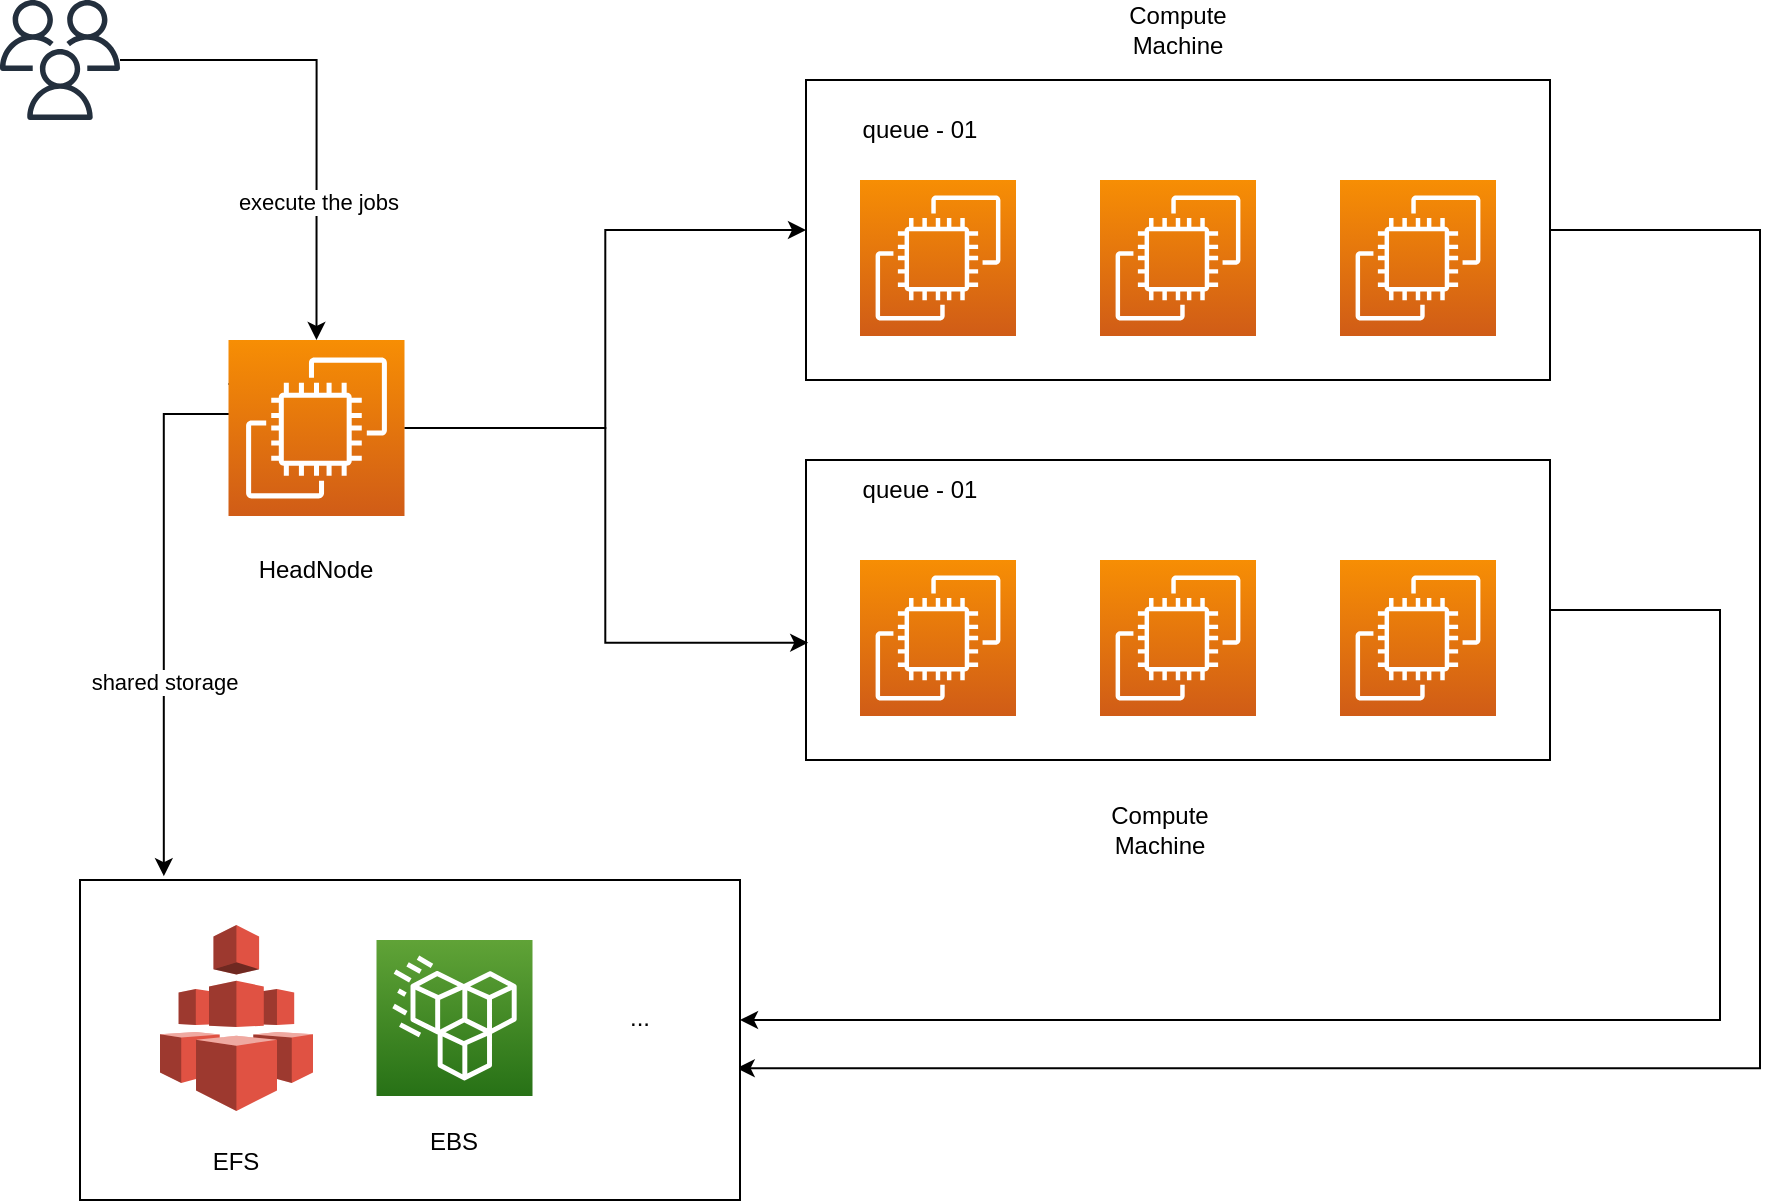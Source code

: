 <mxfile version="21.6.2" type="github">
  <diagram name="Page-1" id="zKxnm1Zu4b5OU08ozf7c">
    <mxGraphModel dx="1116" dy="943" grid="1" gridSize="10" guides="1" tooltips="1" connect="1" arrows="1" fold="1" page="1" pageScale="1" pageWidth="850" pageHeight="1100" math="0" shadow="0">
      <root>
        <mxCell id="0" />
        <mxCell id="1" parent="0" />
        <mxCell id="YsSx6Xcz3rXyTNoQ9fx8-36" style="edgeStyle=orthogonalEdgeStyle;rounded=0;orthogonalLoop=1;jettySize=auto;html=1;" edge="1" parent="1" source="YsSx6Xcz3rXyTNoQ9fx8-28" target="YsSx6Xcz3rXyTNoQ9fx8-11">
          <mxGeometry relative="1" as="geometry">
            <mxPoint x="570" y="610" as="targetPoint" />
            <Array as="points">
              <mxPoint x="950" y="395" />
              <mxPoint x="950" y="600" />
            </Array>
          </mxGeometry>
        </mxCell>
        <mxCell id="YsSx6Xcz3rXyTNoQ9fx8-28" value="" style="rounded=0;whiteSpace=wrap;html=1;" vertex="1" parent="1">
          <mxGeometry x="493" y="320" width="372" height="150" as="geometry" />
        </mxCell>
        <mxCell id="YsSx6Xcz3rXyTNoQ9fx8-35" style="edgeStyle=orthogonalEdgeStyle;rounded=0;orthogonalLoop=1;jettySize=auto;html=1;entryX=0.995;entryY=0.588;entryDx=0;entryDy=0;entryPerimeter=0;" edge="1" parent="1" source="YsSx6Xcz3rXyTNoQ9fx8-27" target="YsSx6Xcz3rXyTNoQ9fx8-11">
          <mxGeometry relative="1" as="geometry">
            <Array as="points">
              <mxPoint x="970" y="205" />
              <mxPoint x="970" y="624" />
            </Array>
          </mxGeometry>
        </mxCell>
        <mxCell id="YsSx6Xcz3rXyTNoQ9fx8-27" value="" style="rounded=0;whiteSpace=wrap;html=1;" vertex="1" parent="1">
          <mxGeometry x="493" y="130" width="372" height="150" as="geometry" />
        </mxCell>
        <mxCell id="YsSx6Xcz3rXyTNoQ9fx8-14" style="edgeStyle=orthogonalEdgeStyle;rounded=0;orthogonalLoop=1;jettySize=auto;html=1;entryX=0.127;entryY=-0.012;entryDx=0;entryDy=0;entryPerimeter=0;exitX=0;exitY=0.25;exitDx=0;exitDy=0;exitPerimeter=0;" edge="1" parent="1" source="YsSx6Xcz3rXyTNoQ9fx8-18" target="YsSx6Xcz3rXyTNoQ9fx8-11">
          <mxGeometry relative="1" as="geometry">
            <mxPoint x="210" y="296.571" as="sourcePoint" />
            <Array as="points">
              <mxPoint x="240" y="297" />
              <mxPoint x="172" y="297" />
            </Array>
          </mxGeometry>
        </mxCell>
        <mxCell id="YsSx6Xcz3rXyTNoQ9fx8-15" value="shared storage" style="edgeLabel;html=1;align=center;verticalAlign=middle;resizable=0;points=[];" vertex="1" connectable="0" parent="YsSx6Xcz3rXyTNoQ9fx8-14">
          <mxGeometry x="0.443" relative="1" as="geometry">
            <mxPoint as="offset" />
          </mxGeometry>
        </mxCell>
        <mxCell id="YsSx6Xcz3rXyTNoQ9fx8-2" value="HeadNode" style="text;html=1;strokeColor=none;fillColor=none;align=center;verticalAlign=middle;whiteSpace=wrap;rounded=0;" vertex="1" parent="1">
          <mxGeometry x="218.25" y="360" width="60" height="30" as="geometry" />
        </mxCell>
        <mxCell id="YsSx6Xcz3rXyTNoQ9fx8-16" style="edgeStyle=orthogonalEdgeStyle;rounded=0;orthogonalLoop=1;jettySize=auto;html=1;entryX=0.5;entryY=0;entryDx=0;entryDy=0;entryPerimeter=0;" edge="1" parent="1" source="YsSx6Xcz3rXyTNoQ9fx8-3" target="YsSx6Xcz3rXyTNoQ9fx8-18">
          <mxGeometry relative="1" as="geometry">
            <mxPoint x="248.286" y="250" as="targetPoint" />
          </mxGeometry>
        </mxCell>
        <mxCell id="YsSx6Xcz3rXyTNoQ9fx8-17" value="execute the jobs" style="edgeLabel;html=1;align=center;verticalAlign=middle;resizable=0;points=[];" vertex="1" connectable="0" parent="YsSx6Xcz3rXyTNoQ9fx8-16">
          <mxGeometry x="0.144" y="2" relative="1" as="geometry">
            <mxPoint x="-2" y="33" as="offset" />
          </mxGeometry>
        </mxCell>
        <mxCell id="YsSx6Xcz3rXyTNoQ9fx8-3" value="" style="sketch=0;outlineConnect=0;fontColor=#232F3E;gradientColor=none;fillColor=#232F3D;strokeColor=none;dashed=0;verticalLabelPosition=bottom;verticalAlign=top;align=center;html=1;fontSize=12;fontStyle=0;aspect=fixed;pointerEvents=1;shape=mxgraph.aws4.users;" vertex="1" parent="1">
          <mxGeometry x="90" y="90" width="60" height="60" as="geometry" />
        </mxCell>
        <mxCell id="YsSx6Xcz3rXyTNoQ9fx8-13" value="" style="group" vertex="1" connectable="0" parent="1">
          <mxGeometry x="130" y="530" width="330" height="160" as="geometry" />
        </mxCell>
        <mxCell id="YsSx6Xcz3rXyTNoQ9fx8-11" value="" style="rounded=0;whiteSpace=wrap;html=1;" vertex="1" parent="YsSx6Xcz3rXyTNoQ9fx8-13">
          <mxGeometry width="330" height="160" as="geometry" />
        </mxCell>
        <mxCell id="YsSx6Xcz3rXyTNoQ9fx8-7" value="" style="sketch=0;points=[[0,0,0],[0.25,0,0],[0.5,0,0],[0.75,0,0],[1,0,0],[0,1,0],[0.25,1,0],[0.5,1,0],[0.75,1,0],[1,1,0],[0,0.25,0],[0,0.5,0],[0,0.75,0],[1,0.25,0],[1,0.5,0],[1,0.75,0]];outlineConnect=0;fontColor=#232F3E;gradientColor=#60A337;gradientDirection=north;fillColor=#277116;strokeColor=#ffffff;dashed=0;verticalLabelPosition=bottom;verticalAlign=top;align=center;html=1;fontSize=12;fontStyle=0;aspect=fixed;shape=mxgraph.aws4.resourceIcon;resIcon=mxgraph.aws4.efs_standard;" vertex="1" parent="YsSx6Xcz3rXyTNoQ9fx8-13">
          <mxGeometry x="148.25" y="30" width="78" height="78" as="geometry" />
        </mxCell>
        <mxCell id="YsSx6Xcz3rXyTNoQ9fx8-8" value="" style="outlineConnect=0;dashed=0;verticalLabelPosition=bottom;verticalAlign=top;align=center;html=1;shape=mxgraph.aws3.efs;fillColor=#E05243;gradientColor=none;" vertex="1" parent="YsSx6Xcz3rXyTNoQ9fx8-13">
          <mxGeometry x="40" y="22.5" width="76.5" height="93" as="geometry" />
        </mxCell>
        <mxCell id="YsSx6Xcz3rXyTNoQ9fx8-9" value="EBS" style="text;html=1;strokeColor=none;fillColor=none;align=center;verticalAlign=middle;whiteSpace=wrap;rounded=0;" vertex="1" parent="YsSx6Xcz3rXyTNoQ9fx8-13">
          <mxGeometry x="157.25" y="115.5" width="60" height="30" as="geometry" />
        </mxCell>
        <mxCell id="YsSx6Xcz3rXyTNoQ9fx8-10" value="EFS" style="text;html=1;strokeColor=none;fillColor=none;align=center;verticalAlign=middle;whiteSpace=wrap;rounded=0;" vertex="1" parent="YsSx6Xcz3rXyTNoQ9fx8-13">
          <mxGeometry x="48.25" y="125.5" width="60" height="30" as="geometry" />
        </mxCell>
        <mxCell id="YsSx6Xcz3rXyTNoQ9fx8-12" value="..." style="text;html=1;strokeColor=none;fillColor=none;align=center;verticalAlign=middle;whiteSpace=wrap;rounded=0;" vertex="1" parent="YsSx6Xcz3rXyTNoQ9fx8-13">
          <mxGeometry x="250" y="54" width="60" height="30" as="geometry" />
        </mxCell>
        <mxCell id="YsSx6Xcz3rXyTNoQ9fx8-31" style="edgeStyle=orthogonalEdgeStyle;rounded=0;orthogonalLoop=1;jettySize=auto;html=1;entryX=0;entryY=0.5;entryDx=0;entryDy=0;" edge="1" parent="1" source="YsSx6Xcz3rXyTNoQ9fx8-18" target="YsSx6Xcz3rXyTNoQ9fx8-27">
          <mxGeometry relative="1" as="geometry" />
        </mxCell>
        <mxCell id="YsSx6Xcz3rXyTNoQ9fx8-32" style="edgeStyle=orthogonalEdgeStyle;rounded=0;orthogonalLoop=1;jettySize=auto;html=1;entryX=0.003;entryY=0.609;entryDx=0;entryDy=0;entryPerimeter=0;strokeColor=default;jumpStyle=none;" edge="1" parent="1" source="YsSx6Xcz3rXyTNoQ9fx8-18" target="YsSx6Xcz3rXyTNoQ9fx8-28">
          <mxGeometry relative="1" as="geometry" />
        </mxCell>
        <mxCell id="YsSx6Xcz3rXyTNoQ9fx8-18" value="" style="sketch=0;points=[[0,0,0],[0.25,0,0],[0.5,0,0],[0.75,0,0],[1,0,0],[0,1,0],[0.25,1,0],[0.5,1,0],[0.75,1,0],[1,1,0],[0,0.25,0],[0,0.5,0],[0,0.75,0],[1,0.25,0],[1,0.5,0],[1,0.75,0]];outlineConnect=0;fontColor=#232F3E;gradientColor=#F78E04;gradientDirection=north;fillColor=#D05C17;strokeColor=#ffffff;dashed=0;verticalLabelPosition=bottom;verticalAlign=top;align=center;html=1;fontSize=12;fontStyle=0;aspect=fixed;shape=mxgraph.aws4.resourceIcon;resIcon=mxgraph.aws4.ec2;" vertex="1" parent="1">
          <mxGeometry x="204.25" y="260" width="88" height="88" as="geometry" />
        </mxCell>
        <mxCell id="YsSx6Xcz3rXyTNoQ9fx8-19" value="" style="sketch=0;points=[[0,0,0],[0.25,0,0],[0.5,0,0],[0.75,0,0],[1,0,0],[0,1,0],[0.25,1,0],[0.5,1,0],[0.75,1,0],[1,1,0],[0,0.25,0],[0,0.5,0],[0,0.75,0],[1,0.25,0],[1,0.5,0],[1,0.75,0]];outlineConnect=0;fontColor=#232F3E;gradientColor=#F78E04;gradientDirection=north;fillColor=#D05C17;strokeColor=#ffffff;dashed=0;verticalLabelPosition=bottom;verticalAlign=top;align=center;html=1;fontSize=12;fontStyle=0;aspect=fixed;shape=mxgraph.aws4.resourceIcon;resIcon=mxgraph.aws4.ec2;" vertex="1" parent="1">
          <mxGeometry x="520" y="180" width="78" height="78" as="geometry" />
        </mxCell>
        <mxCell id="YsSx6Xcz3rXyTNoQ9fx8-20" value="" style="sketch=0;points=[[0,0,0],[0.25,0,0],[0.5,0,0],[0.75,0,0],[1,0,0],[0,1,0],[0.25,1,0],[0.5,1,0],[0.75,1,0],[1,1,0],[0,0.25,0],[0,0.5,0],[0,0.75,0],[1,0.25,0],[1,0.5,0],[1,0.75,0]];outlineConnect=0;fontColor=#232F3E;gradientColor=#F78E04;gradientDirection=north;fillColor=#D05C17;strokeColor=#ffffff;dashed=0;verticalLabelPosition=bottom;verticalAlign=top;align=center;html=1;fontSize=12;fontStyle=0;aspect=fixed;shape=mxgraph.aws4.resourceIcon;resIcon=mxgraph.aws4.ec2;" vertex="1" parent="1">
          <mxGeometry x="640" y="180" width="78" height="78" as="geometry" />
        </mxCell>
        <mxCell id="YsSx6Xcz3rXyTNoQ9fx8-21" value="" style="sketch=0;points=[[0,0,0],[0.25,0,0],[0.5,0,0],[0.75,0,0],[1,0,0],[0,1,0],[0.25,1,0],[0.5,1,0],[0.75,1,0],[1,1,0],[0,0.25,0],[0,0.5,0],[0,0.75,0],[1,0.25,0],[1,0.5,0],[1,0.75,0]];outlineConnect=0;fontColor=#232F3E;gradientColor=#F78E04;gradientDirection=north;fillColor=#D05C17;strokeColor=#ffffff;dashed=0;verticalLabelPosition=bottom;verticalAlign=top;align=center;html=1;fontSize=12;fontStyle=0;aspect=fixed;shape=mxgraph.aws4.resourceIcon;resIcon=mxgraph.aws4.ec2;" vertex="1" parent="1">
          <mxGeometry x="760" y="180" width="78" height="78" as="geometry" />
        </mxCell>
        <mxCell id="YsSx6Xcz3rXyTNoQ9fx8-22" value="" style="sketch=0;points=[[0,0,0],[0.25,0,0],[0.5,0,0],[0.75,0,0],[1,0,0],[0,1,0],[0.25,1,0],[0.5,1,0],[0.75,1,0],[1,1,0],[0,0.25,0],[0,0.5,0],[0,0.75,0],[1,0.25,0],[1,0.5,0],[1,0.75,0]];outlineConnect=0;fontColor=#232F3E;gradientColor=#F78E04;gradientDirection=north;fillColor=#D05C17;strokeColor=#ffffff;dashed=0;verticalLabelPosition=bottom;verticalAlign=top;align=center;html=1;fontSize=12;fontStyle=0;aspect=fixed;shape=mxgraph.aws4.resourceIcon;resIcon=mxgraph.aws4.ec2;" vertex="1" parent="1">
          <mxGeometry x="520" y="370" width="78" height="78" as="geometry" />
        </mxCell>
        <mxCell id="YsSx6Xcz3rXyTNoQ9fx8-23" value="" style="sketch=0;points=[[0,0,0],[0.25,0,0],[0.5,0,0],[0.75,0,0],[1,0,0],[0,1,0],[0.25,1,0],[0.5,1,0],[0.75,1,0],[1,1,0],[0,0.25,0],[0,0.5,0],[0,0.75,0],[1,0.25,0],[1,0.5,0],[1,0.75,0]];outlineConnect=0;fontColor=#232F3E;gradientColor=#F78E04;gradientDirection=north;fillColor=#D05C17;strokeColor=#ffffff;dashed=0;verticalLabelPosition=bottom;verticalAlign=top;align=center;html=1;fontSize=12;fontStyle=0;aspect=fixed;shape=mxgraph.aws4.resourceIcon;resIcon=mxgraph.aws4.ec2;" vertex="1" parent="1">
          <mxGeometry x="640" y="370" width="78" height="78" as="geometry" />
        </mxCell>
        <mxCell id="YsSx6Xcz3rXyTNoQ9fx8-24" value="" style="sketch=0;points=[[0,0,0],[0.25,0,0],[0.5,0,0],[0.75,0,0],[1,0,0],[0,1,0],[0.25,1,0],[0.5,1,0],[0.75,1,0],[1,1,0],[0,0.25,0],[0,0.5,0],[0,0.75,0],[1,0.25,0],[1,0.5,0],[1,0.75,0]];outlineConnect=0;fontColor=#232F3E;gradientColor=#F78E04;gradientDirection=north;fillColor=#D05C17;strokeColor=#ffffff;dashed=0;verticalLabelPosition=bottom;verticalAlign=top;align=center;html=1;fontSize=12;fontStyle=0;aspect=fixed;shape=mxgraph.aws4.resourceIcon;resIcon=mxgraph.aws4.ec2;" vertex="1" parent="1">
          <mxGeometry x="760" y="370" width="78" height="78" as="geometry" />
        </mxCell>
        <mxCell id="YsSx6Xcz3rXyTNoQ9fx8-29" value="queue - 01" style="text;html=1;strokeColor=none;fillColor=none;align=center;verticalAlign=middle;whiteSpace=wrap;rounded=0;" vertex="1" parent="1">
          <mxGeometry x="520" y="140" width="60" height="30" as="geometry" />
        </mxCell>
        <mxCell id="YsSx6Xcz3rXyTNoQ9fx8-30" value="queue - 01" style="text;html=1;strokeColor=none;fillColor=none;align=center;verticalAlign=middle;whiteSpace=wrap;rounded=0;" vertex="1" parent="1">
          <mxGeometry x="520" y="320" width="60" height="30" as="geometry" />
        </mxCell>
        <mxCell id="YsSx6Xcz3rXyTNoQ9fx8-33" value="Compute Machine" style="text;html=1;strokeColor=none;fillColor=none;align=center;verticalAlign=middle;whiteSpace=wrap;rounded=0;" vertex="1" parent="1">
          <mxGeometry x="640" y="490" width="60" height="30" as="geometry" />
        </mxCell>
        <mxCell id="YsSx6Xcz3rXyTNoQ9fx8-34" value="Compute Machine" style="text;html=1;strokeColor=none;fillColor=none;align=center;verticalAlign=middle;whiteSpace=wrap;rounded=0;" vertex="1" parent="1">
          <mxGeometry x="649" y="90" width="60" height="30" as="geometry" />
        </mxCell>
      </root>
    </mxGraphModel>
  </diagram>
</mxfile>
